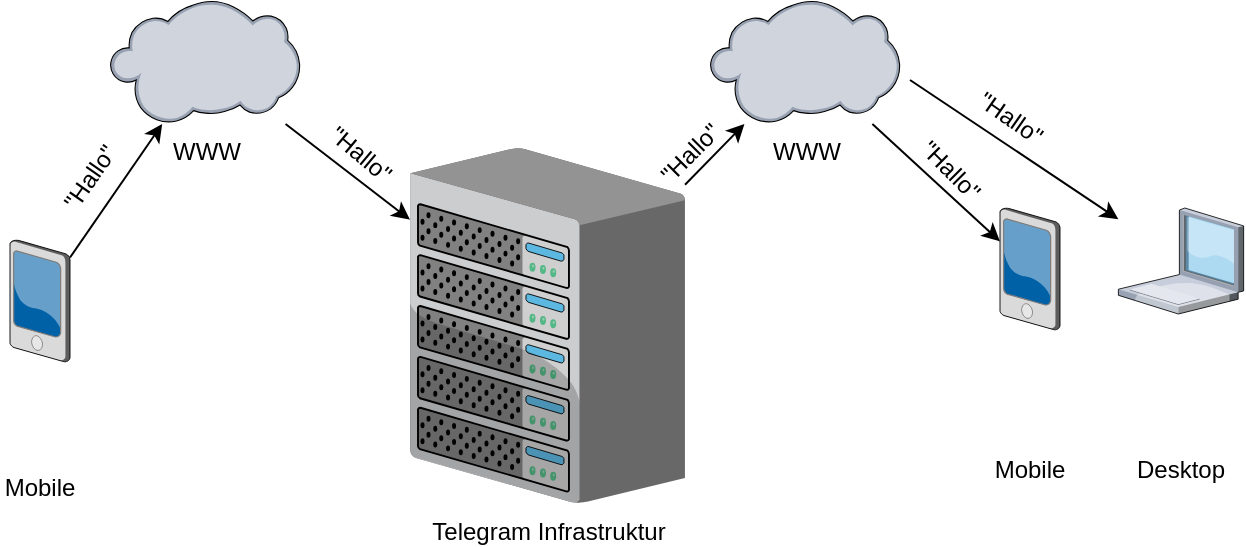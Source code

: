 <mxfile version="20.5.3" type="device"><diagram name="Page-1" id="e3a06f82-3646-2815-327d-82caf3d4e204"><mxGraphModel dx="1053" dy="616" grid="1" gridSize="10" guides="1" tooltips="1" connect="1" arrows="1" fold="1" page="1" pageScale="1.5" pageWidth="1169" pageHeight="826" background="none" math="0" shadow="0"><root><mxCell id="0" style=";html=1;"/><mxCell id="1" style=";html=1;" parent="0"/><mxCell id="05Y8PQCW84G0TwHr8YI5-1" value="" style="verticalLabelPosition=bottom;sketch=0;aspect=fixed;html=1;verticalAlign=top;strokeColor=none;align=center;outlineConnect=0;shape=mxgraph.citrix.pda;" vertex="1" parent="1"><mxGeometry x="300" y="420" width="30" height="61" as="geometry"/></mxCell><object label="WWW" id="05Y8PQCW84G0TwHr8YI5-3"><mxCell style="verticalLabelPosition=bottom;sketch=0;aspect=fixed;html=1;verticalAlign=top;strokeColor=none;align=center;outlineConnect=0;shape=mxgraph.citrix.cloud;" vertex="1" parent="1"><mxGeometry x="350" y="300" width="95" height="62" as="geometry"/></mxCell></object><mxCell id="05Y8PQCW84G0TwHr8YI5-4" value="Telegram Infrastruktur" style="verticalLabelPosition=bottom;sketch=0;aspect=fixed;html=1;verticalAlign=top;strokeColor=none;align=center;outlineConnect=0;shape=mxgraph.citrix.chassis;" vertex="1" parent="1"><mxGeometry x="500" y="374" width="137.5" height="177.5" as="geometry"/></mxCell><mxCell id="05Y8PQCW84G0TwHr8YI5-5" value="" style="verticalLabelPosition=bottom;sketch=0;aspect=fixed;html=1;verticalAlign=top;strokeColor=none;align=center;outlineConnect=0;shape=mxgraph.citrix.pda;" vertex="1" parent="1"><mxGeometry x="795" y="404" width="30" height="61" as="geometry"/></mxCell><mxCell id="05Y8PQCW84G0TwHr8YI5-7" value="WWW" style="verticalLabelPosition=bottom;sketch=0;aspect=fixed;html=1;verticalAlign=top;strokeColor=none;align=center;outlineConnect=0;shape=mxgraph.citrix.cloud;" vertex="1" parent="1"><mxGeometry x="650" y="300" width="95" height="62" as="geometry"/></mxCell><mxCell id="05Y8PQCW84G0TwHr8YI5-10" value="" style="verticalLabelPosition=bottom;sketch=0;aspect=fixed;html=1;verticalAlign=top;strokeColor=none;align=center;outlineConnect=0;shape=mxgraph.citrix.laptop_1;" vertex="1" parent="1"><mxGeometry x="854.18" y="404" width="62.64" height="53" as="geometry"/></mxCell><mxCell id="05Y8PQCW84G0TwHr8YI5-12" value="" style="endArrow=classic;html=1;rounded=0;" edge="1" parent="1" source="05Y8PQCW84G0TwHr8YI5-1" target="05Y8PQCW84G0TwHr8YI5-3"><mxGeometry width="50" height="50" relative="1" as="geometry"><mxPoint x="460" y="570" as="sourcePoint"/><mxPoint x="510" y="520" as="targetPoint"/></mxGeometry></mxCell><mxCell id="05Y8PQCW84G0TwHr8YI5-13" value="&quot;Hallo&quot;" style="text;html=1;align=center;verticalAlign=middle;resizable=0;points=[];autosize=1;strokeColor=none;fillColor=none;rotation=-55;" vertex="1" parent="1"><mxGeometry x="310" y="374" width="60" height="30" as="geometry"/></mxCell><mxCell id="05Y8PQCW84G0TwHr8YI5-14" value="" style="endArrow=classic;html=1;rounded=0;" edge="1" parent="1" source="05Y8PQCW84G0TwHr8YI5-3" target="05Y8PQCW84G0TwHr8YI5-4"><mxGeometry width="50" height="50" relative="1" as="geometry"><mxPoint x="460" y="570" as="sourcePoint"/><mxPoint x="510" y="520" as="targetPoint"/></mxGeometry></mxCell><mxCell id="05Y8PQCW84G0TwHr8YI5-15" value="&quot;Hallo&quot;" style="text;html=1;align=center;verticalAlign=middle;resizable=0;points=[];autosize=1;strokeColor=none;fillColor=none;rotation=40;" vertex="1" parent="1"><mxGeometry x="445" y="362" width="60" height="30" as="geometry"/></mxCell><mxCell id="05Y8PQCW84G0TwHr8YI5-16" value="" style="endArrow=classic;html=1;rounded=0;" edge="1" parent="1" source="05Y8PQCW84G0TwHr8YI5-4" target="05Y8PQCW84G0TwHr8YI5-7"><mxGeometry width="50" height="50" relative="1" as="geometry"><mxPoint x="460" y="570" as="sourcePoint"/><mxPoint x="510" y="520" as="targetPoint"/></mxGeometry></mxCell><mxCell id="05Y8PQCW84G0TwHr8YI5-17" value="&quot;Hallo&quot;" style="text;html=1;align=center;verticalAlign=middle;resizable=0;points=[];autosize=1;strokeColor=none;fillColor=none;rotation=-45;" vertex="1" parent="1"><mxGeometry x="610" y="362" width="60" height="30" as="geometry"/></mxCell><mxCell id="05Y8PQCW84G0TwHr8YI5-18" value="" style="endArrow=classic;html=1;rounded=0;" edge="1" parent="1" source="05Y8PQCW84G0TwHr8YI5-7" target="05Y8PQCW84G0TwHr8YI5-5"><mxGeometry width="50" height="50" relative="1" as="geometry"><mxPoint x="800" y="330" as="sourcePoint"/><mxPoint x="510" y="520" as="targetPoint"/></mxGeometry></mxCell><mxCell id="05Y8PQCW84G0TwHr8YI5-20" value="" style="endArrow=classic;html=1;rounded=0;" edge="1" parent="1" target="05Y8PQCW84G0TwHr8YI5-10"><mxGeometry width="50" height="50" relative="1" as="geometry"><mxPoint x="750" y="340" as="sourcePoint"/><mxPoint x="510" y="520" as="targetPoint"/></mxGeometry></mxCell><mxCell id="05Y8PQCW84G0TwHr8YI5-21" value="&quot;Hallo&quot;" style="text;html=1;align=center;verticalAlign=middle;resizable=0;points=[];autosize=1;strokeColor=none;fillColor=none;rotation=35;" vertex="1" parent="1"><mxGeometry x="770" y="344" width="60" height="30" as="geometry"/></mxCell><mxCell id="05Y8PQCW84G0TwHr8YI5-22" value="&quot;Hallo&quot;" style="text;html=1;align=center;verticalAlign=middle;resizable=0;points=[];autosize=1;strokeColor=none;fillColor=none;rotation=45;" vertex="1" parent="1"><mxGeometry x="740" y="370" width="60" height="30" as="geometry"/></mxCell><mxCell id="05Y8PQCW84G0TwHr8YI5-24" value="Mobile" style="shape=image;imageAspect=0;aspect=fixed;verticalLabelPosition=bottom;verticalAlign=top;image=https://upload.wikimedia.org/wikipedia/commons/8/82/Telegram_logo.svg;" vertex="1" parent="1"><mxGeometry x="295" y="490" width="40" height="40" as="geometry"/></mxCell><mxCell id="05Y8PQCW84G0TwHr8YI5-25" value="Mobile" style="shape=image;imageAspect=0;aspect=fixed;verticalLabelPosition=bottom;verticalAlign=top;image=https://upload.wikimedia.org/wikipedia/commons/8/82/Telegram_logo.svg;" vertex="1" parent="1"><mxGeometry x="790" y="481" width="40" height="40" as="geometry"/></mxCell><mxCell id="05Y8PQCW84G0TwHr8YI5-26" value="Desktop" style="shape=image;imageAspect=0;aspect=fixed;verticalLabelPosition=bottom;verticalAlign=top;image=https://upload.wikimedia.org/wikipedia/commons/8/82/Telegram_logo.svg;" vertex="1" parent="1"><mxGeometry x="865.5" y="481" width="40" height="40" as="geometry"/></mxCell></root></mxGraphModel></diagram></mxfile>